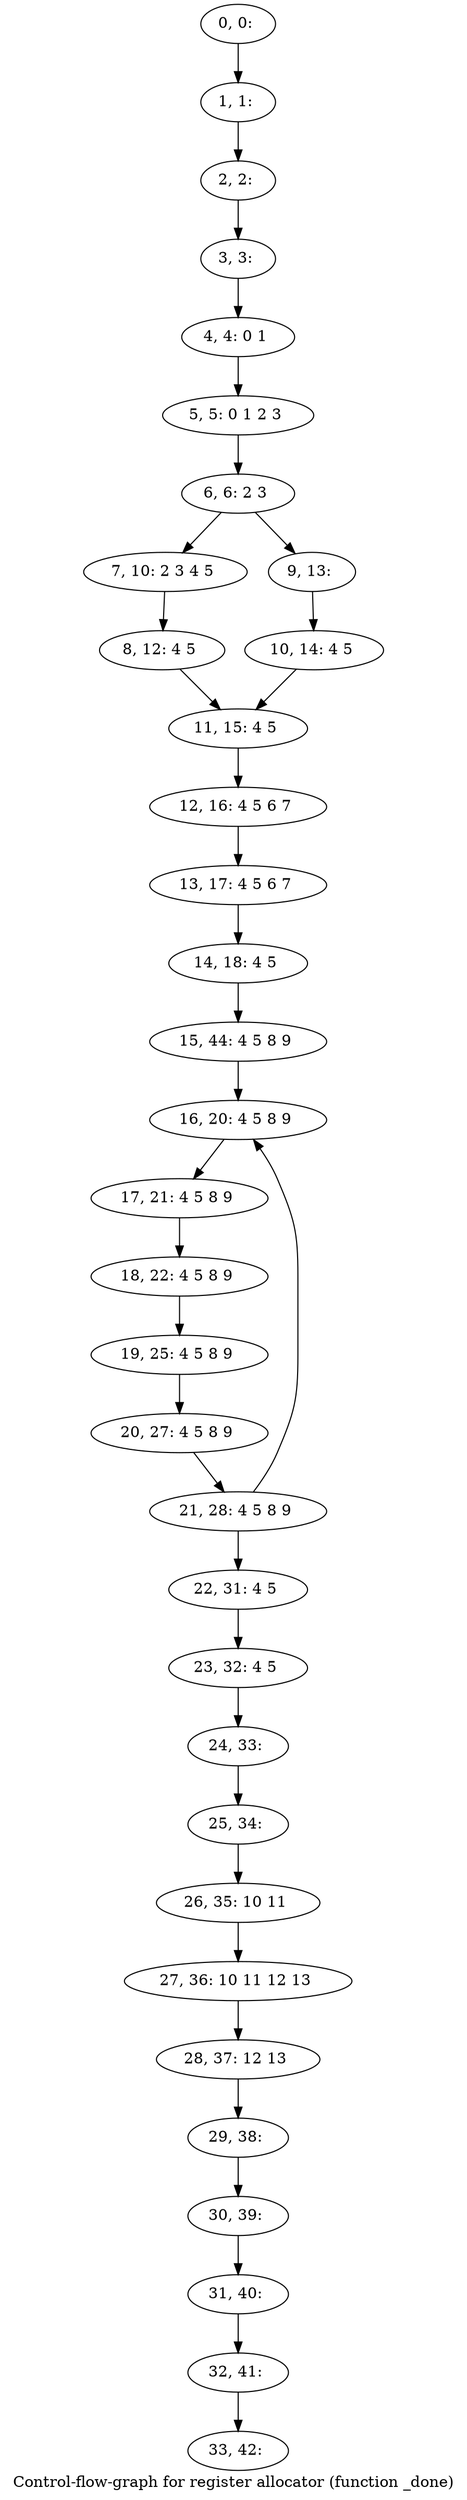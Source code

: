 digraph G {
graph [label="Control-flow-graph for register allocator (function _done)"]
0[label="0, 0: "];
1[label="1, 1: "];
2[label="2, 2: "];
3[label="3, 3: "];
4[label="4, 4: 0 1 "];
5[label="5, 5: 0 1 2 3 "];
6[label="6, 6: 2 3 "];
7[label="7, 10: 2 3 4 5 "];
8[label="8, 12: 4 5 "];
9[label="9, 13: "];
10[label="10, 14: 4 5 "];
11[label="11, 15: 4 5 "];
12[label="12, 16: 4 5 6 7 "];
13[label="13, 17: 4 5 6 7 "];
14[label="14, 18: 4 5 "];
15[label="15, 44: 4 5 8 9 "];
16[label="16, 20: 4 5 8 9 "];
17[label="17, 21: 4 5 8 9 "];
18[label="18, 22: 4 5 8 9 "];
19[label="19, 25: 4 5 8 9 "];
20[label="20, 27: 4 5 8 9 "];
21[label="21, 28: 4 5 8 9 "];
22[label="22, 31: 4 5 "];
23[label="23, 32: 4 5 "];
24[label="24, 33: "];
25[label="25, 34: "];
26[label="26, 35: 10 11 "];
27[label="27, 36: 10 11 12 13 "];
28[label="28, 37: 12 13 "];
29[label="29, 38: "];
30[label="30, 39: "];
31[label="31, 40: "];
32[label="32, 41: "];
33[label="33, 42: "];
0->1 ;
1->2 ;
2->3 ;
3->4 ;
4->5 ;
5->6 ;
6->7 ;
6->9 ;
7->8 ;
8->11 ;
9->10 ;
10->11 ;
11->12 ;
12->13 ;
13->14 ;
14->15 ;
15->16 ;
16->17 ;
17->18 ;
18->19 ;
19->20 ;
20->21 ;
21->22 ;
21->16 ;
22->23 ;
23->24 ;
24->25 ;
25->26 ;
26->27 ;
27->28 ;
28->29 ;
29->30 ;
30->31 ;
31->32 ;
32->33 ;
}
